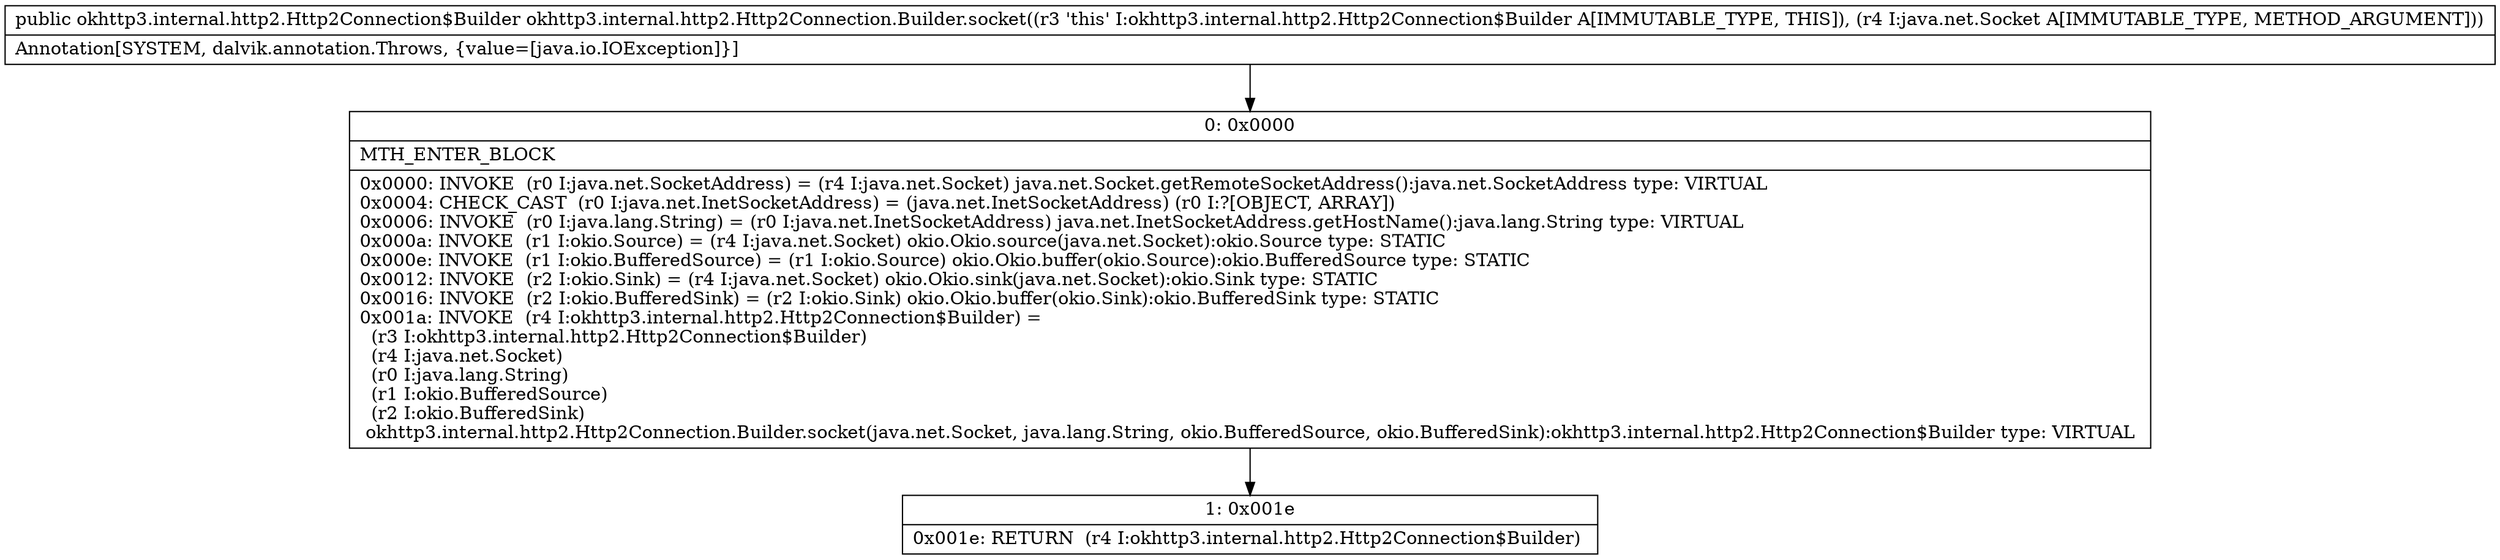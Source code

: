 digraph "CFG forokhttp3.internal.http2.Http2Connection.Builder.socket(Ljava\/net\/Socket;)Lokhttp3\/internal\/http2\/Http2Connection$Builder;" {
Node_0 [shape=record,label="{0\:\ 0x0000|MTH_ENTER_BLOCK\l|0x0000: INVOKE  (r0 I:java.net.SocketAddress) = (r4 I:java.net.Socket) java.net.Socket.getRemoteSocketAddress():java.net.SocketAddress type: VIRTUAL \l0x0004: CHECK_CAST  (r0 I:java.net.InetSocketAddress) = (java.net.InetSocketAddress) (r0 I:?[OBJECT, ARRAY]) \l0x0006: INVOKE  (r0 I:java.lang.String) = (r0 I:java.net.InetSocketAddress) java.net.InetSocketAddress.getHostName():java.lang.String type: VIRTUAL \l0x000a: INVOKE  (r1 I:okio.Source) = (r4 I:java.net.Socket) okio.Okio.source(java.net.Socket):okio.Source type: STATIC \l0x000e: INVOKE  (r1 I:okio.BufferedSource) = (r1 I:okio.Source) okio.Okio.buffer(okio.Source):okio.BufferedSource type: STATIC \l0x0012: INVOKE  (r2 I:okio.Sink) = (r4 I:java.net.Socket) okio.Okio.sink(java.net.Socket):okio.Sink type: STATIC \l0x0016: INVOKE  (r2 I:okio.BufferedSink) = (r2 I:okio.Sink) okio.Okio.buffer(okio.Sink):okio.BufferedSink type: STATIC \l0x001a: INVOKE  (r4 I:okhttp3.internal.http2.Http2Connection$Builder) = \l  (r3 I:okhttp3.internal.http2.Http2Connection$Builder)\l  (r4 I:java.net.Socket)\l  (r0 I:java.lang.String)\l  (r1 I:okio.BufferedSource)\l  (r2 I:okio.BufferedSink)\l okhttp3.internal.http2.Http2Connection.Builder.socket(java.net.Socket, java.lang.String, okio.BufferedSource, okio.BufferedSink):okhttp3.internal.http2.Http2Connection$Builder type: VIRTUAL \l}"];
Node_1 [shape=record,label="{1\:\ 0x001e|0x001e: RETURN  (r4 I:okhttp3.internal.http2.Http2Connection$Builder) \l}"];
MethodNode[shape=record,label="{public okhttp3.internal.http2.Http2Connection$Builder okhttp3.internal.http2.Http2Connection.Builder.socket((r3 'this' I:okhttp3.internal.http2.Http2Connection$Builder A[IMMUTABLE_TYPE, THIS]), (r4 I:java.net.Socket A[IMMUTABLE_TYPE, METHOD_ARGUMENT]))  | Annotation[SYSTEM, dalvik.annotation.Throws, \{value=[java.io.IOException]\}]\l}"];
MethodNode -> Node_0;
Node_0 -> Node_1;
}

